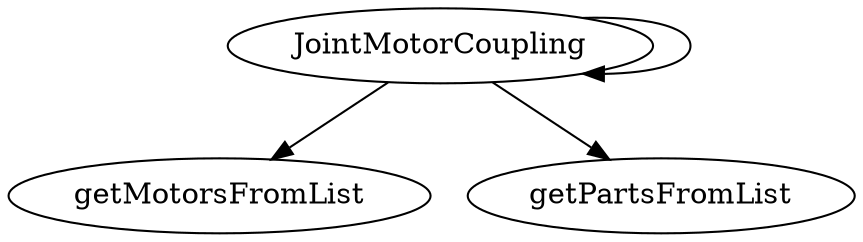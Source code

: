 /* Created by mdot for Matlab */
digraph m2html {
  JointMotorCoupling -> JointMotorCoupling;
  JointMotorCoupling -> getMotorsFromList;
  JointMotorCoupling -> getPartsFromList;

  JointMotorCoupling [URL="JointMotorCoupling.html"];
  getMotorsFromList [URL="getMotorsFromList.html"];
  getPartsFromList [URL="getPartsFromList.html"];
}